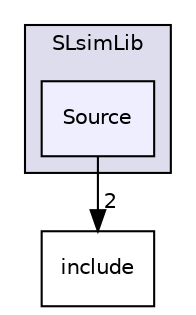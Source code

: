 digraph "SLsimLib/Source" {
  compound=true
  node [ fontsize="10", fontname="Helvetica"];
  edge [ labelfontsize="10", labelfontname="Helvetica"];
  subgraph clusterdir_55925bd33ed9b71a1b473542f7ae7f24 {
    graph [ bgcolor="#ddddee", pencolor="black", label="SLsimLib" fontname="Helvetica", fontsize="10", URL="dir_55925bd33ed9b71a1b473542f7ae7f24.html"]
  dir_cb428b61d941e55c08fe772b6baef088 [shape=box, label="Source", style="filled", fillcolor="#eeeeff", pencolor="black", URL="dir_cb428b61d941e55c08fe772b6baef088.html"];
  }
  dir_d255db3c0926674bed0b75f79a4d7ac7 [shape=box label="include" URL="dir_d255db3c0926674bed0b75f79a4d7ac7.html"];
  dir_cb428b61d941e55c08fe772b6baef088->dir_d255db3c0926674bed0b75f79a4d7ac7 [headlabel="2", labeldistance=1.5 headhref="dir_000015_000011.html"];
}
